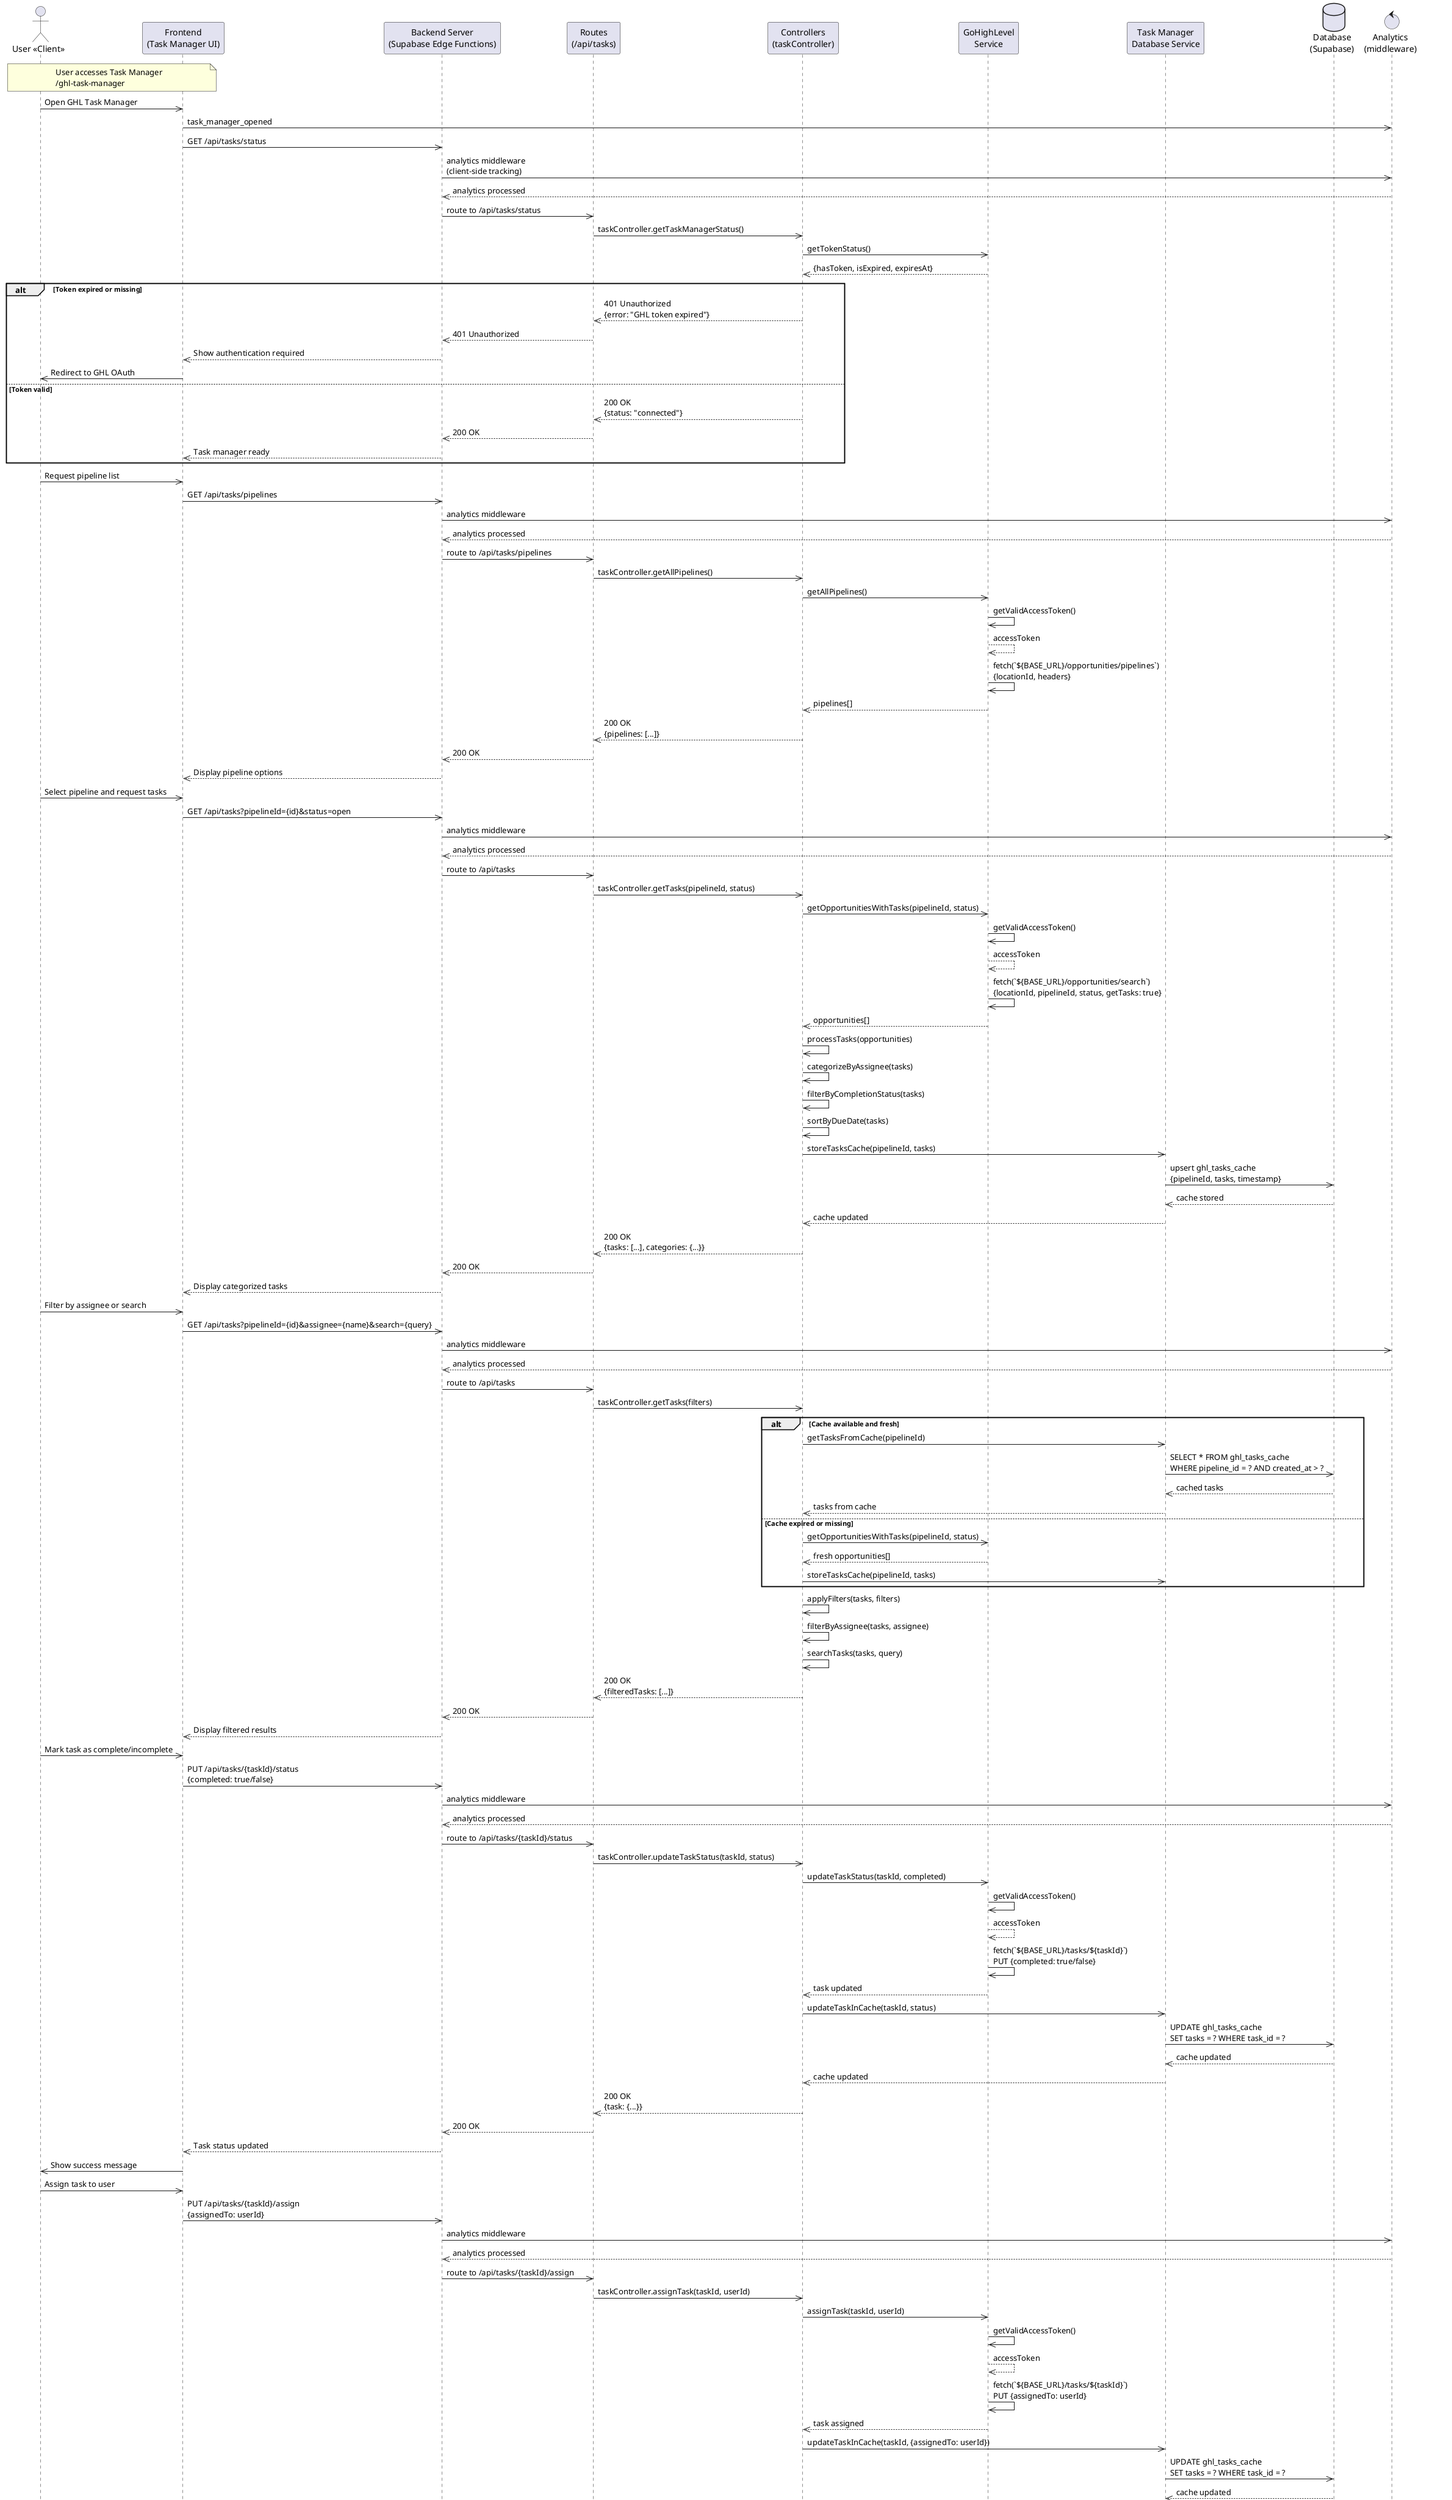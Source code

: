 @startuml
actor U as "User <<Client>>"
participant FE as "Frontend\n(Task Manager UI)"
participant API as "Backend Server\n(Supabase Edge Functions)"
participant ROUTES as "Routes\n(/api/tasks)"
participant CONTROLLER as "Controllers\n(taskController)"
participant GHL_SERVICE as "GoHighLevel\nService"
participant TASK_DB as "Task Manager\nDatabase Service"
database DB as "Database\n(Supabase)"
control ANA as "Analytics\n(middleware)"

' Task Manager Initialization
note over U, FE : User accesses Task Manager\n/ghl-task-manager

' Session start
U ->> FE : Open GHL Task Manager
FE ->> ANA : task_manager_opened
FE ->> API : GET /api/tasks/status

' Backend Server Flow
API ->> ANA : analytics middleware\n(client-side tracking)
ANA -->> API : analytics processed

API ->> ROUTES : route to /api/tasks/status
ROUTES ->> CONTROLLER : taskController.getTaskManagerStatus()

' Check GHL connection status
CONTROLLER ->> GHL_SERVICE : getTokenStatus()
GHL_SERVICE -->> CONTROLLER : {hasToken, isExpired, expiresAt}

alt Token expired or missing
    CONTROLLER -->> ROUTES : 401 Unauthorized\n{error: "GHL token expired"}
    ROUTES -->> API : 401 Unauthorized
    API -->> FE : Show authentication required
    FE ->> U : Redirect to GHL OAuth
else Token valid
    CONTROLLER -->> ROUTES : 200 OK\n{status: "connected"}
    ROUTES -->> API : 200 OK
    API -->> FE : Task manager ready
end

' Fetch all pipelines
U ->> FE : Request pipeline list
FE ->> API : GET /api/tasks/pipelines

API ->> ANA : analytics middleware
ANA -->> API : analytics processed

API ->> ROUTES : route to /api/tasks/pipelines
ROUTES ->> CONTROLLER : taskController.getAllPipelines()

CONTROLLER ->> GHL_SERVICE : getAllPipelines()
GHL_SERVICE ->> GHL_SERVICE : getValidAccessToken()
GHL_SERVICE -->> GHL_SERVICE : accessToken

GHL_SERVICE ->> GHL_SERVICE : fetch(`${BASE_URL}/opportunities/pipelines`)\n{locationId, headers}
GHL_SERVICE -->> CONTROLLER : pipelines[]

CONTROLLER -->> ROUTES : 200 OK\n{pipelines: [...]}
ROUTES -->> API : 200 OK
API -->> FE : Display pipeline options

' Fetch tasks for specific pipeline
U ->> FE : Select pipeline and request tasks
FE ->> API : GET /api/tasks?pipelineId={id}&status=open

API ->> ANA : analytics middleware
ANA -->> API : analytics processed

API ->> ROUTES : route to /api/tasks
ROUTES ->> CONTROLLER : taskController.getTasks(pipelineId, status)

CONTROLLER ->> GHL_SERVICE : getOpportunitiesWithTasks(pipelineId, status)
GHL_SERVICE ->> GHL_SERVICE : getValidAccessToken()
GHL_SERVICE -->> GHL_SERVICE : accessToken

GHL_SERVICE ->> GHL_SERVICE : fetch(`${BASE_URL}/opportunities/search`)\n{locationId, pipelineId, status, getTasks: true}
GHL_SERVICE -->> CONTROLLER : opportunities[]

' Process and categorize tasks
CONTROLLER ->> CONTROLLER : processTasks(opportunities)
CONTROLLER ->> CONTROLLER : categorizeByAssignee(tasks)
CONTROLLER ->> CONTROLLER : filterByCompletionStatus(tasks)
CONTROLLER ->> CONTROLLER : sortByDueDate(tasks)

' Store tasks in database for caching
CONTROLLER ->> TASK_DB : storeTasksCache(pipelineId, tasks)
TASK_DB ->> DB : upsert ghl_tasks_cache\n{pipelineId, tasks, timestamp}
DB -->> TASK_DB : cache stored
TASK_DB -->> CONTROLLER : cache updated

CONTROLLER -->> ROUTES : 200 OK\n{tasks: [...], categories: {...}}
ROUTES -->> API : 200 OK
API -->> FE : Display categorized tasks

' Task filtering and search
U ->> FE : Filter by assignee or search
FE ->> API : GET /api/tasks?pipelineId={id}&assignee={name}&search={query}

API ->> ANA : analytics middleware
ANA -->> API : analytics processed

API ->> ROUTES : route to /api/tasks
ROUTES ->> CONTROLLER : taskController.getTasks(filters)

alt Cache available and fresh
    CONTROLLER ->> TASK_DB : getTasksFromCache(pipelineId)
    TASK_DB ->> DB : SELECT * FROM ghl_tasks_cache\nWHERE pipeline_id = ? AND created_at > ?
    DB -->> TASK_DB : cached tasks
    TASK_DB -->> CONTROLLER : tasks from cache
else Cache expired or missing
    CONTROLLER ->> GHL_SERVICE : getOpportunitiesWithTasks(pipelineId, status)
    GHL_SERVICE -->> CONTROLLER : fresh opportunities[]
    CONTROLLER ->> TASK_DB : storeTasksCache(pipelineId, tasks)
end

CONTROLLER ->> CONTROLLER : applyFilters(tasks, filters)
CONTROLLER ->> CONTROLLER : filterByAssignee(tasks, assignee)
CONTROLLER ->> CONTROLLER : searchTasks(tasks, query)

CONTROLLER -->> ROUTES : 200 OK\n{filteredTasks: [...]}
ROUTES -->> API : 200 OK
API -->> FE : Display filtered results

' Task completion status update
U ->> FE : Mark task as complete/incomplete
FE ->> API : PUT /api/tasks/{taskId}/status\n{completed: true/false}

API ->> ANA : analytics middleware
ANA -->> API : analytics processed

API ->> ROUTES : route to /api/tasks/{taskId}/status
ROUTES ->> CONTROLLER : taskController.updateTaskStatus(taskId, status)

CONTROLLER ->> GHL_SERVICE : updateTaskStatus(taskId, completed)
GHL_SERVICE ->> GHL_SERVICE : getValidAccessToken()
GHL_SERVICE -->> GHL_SERVICE : accessToken

GHL_SERVICE ->> GHL_SERVICE : fetch(`${BASE_URL}/tasks/${taskId}`)\nPUT {completed: true/false}
GHL_SERVICE -->> CONTROLLER : task updated

' Update local cache
CONTROLLER ->> TASK_DB : updateTaskInCache(taskId, status)
TASK_DB ->> DB : UPDATE ghl_tasks_cache\nSET tasks = ? WHERE task_id = ?
DB -->> TASK_DB : cache updated
TASK_DB -->> CONTROLLER : cache updated

CONTROLLER -->> ROUTES : 200 OK\n{task: {...}}
ROUTES -->> API : 200 OK
API -->> FE : Task status updated
FE ->> U : Show success message

' Task assignment update
U ->> FE : Assign task to user
FE ->> API : PUT /api/tasks/{taskId}/assign\n{assignedTo: userId}

API ->> ANA : analytics middleware
ANA -->> API : analytics processed

API ->> ROUTES : route to /api/tasks/{taskId}/assign
ROUTES ->> CONTROLLER : taskController.assignTask(taskId, userId)

CONTROLLER ->> GHL_SERVICE : assignTask(taskId, userId)
GHL_SERVICE ->> GHL_SERVICE : getValidAccessToken()
GHL_SERVICE -->> GHL_SERVICE : accessToken

GHL_SERVICE ->> GHL_SERVICE : fetch(`${BASE_URL}/tasks/${taskId}`)\nPUT {assignedTo: userId}
GHL_SERVICE -->> CONTROLLER : task assigned

' Update local cache
CONTROLLER ->> TASK_DB : updateTaskInCache(taskId, {assignedTo: userId})
TASK_DB ->> DB : UPDATE ghl_tasks_cache\nSET tasks = ? WHERE task_id = ?
DB -->> TASK_DB : cache updated
TASK_DB -->> CONTROLLER : cache updated

CONTROLLER -->> ROUTES : 200 OK\n{task: {...}}
ROUTES -->> API : 200 OK
API -->> FE : Task assigned
FE ->> U : Show assignment confirmation

' Due date update
U ->> FE : Update task due date
FE ->> API : PUT /api/tasks/{taskId}/due-date\n{dueDate: "2024-01-15"}

API ->> ANA : analytics middleware
ANA -->> API : analytics processed

API ->> ROUTES : route to /api/tasks/{taskId}/due-date
ROUTES ->> CONTROLLER : taskController.updateTaskDueDate(taskId, dueDate)

CONTROLLER ->> GHL_SERVICE : updateTaskDueDate(taskId, dueDate)
GHL_SERVICE ->> GHL_SERVICE : getValidAccessToken()
GHL_SERVICE -->> GHL_SERVICE : accessToken

GHL_SERVICE ->> GHL_SERVICE : fetch(`${BASE_URL}/tasks/${taskId}`)\nPUT {dueDate: "2024-01-15"}
GHL_SERVICE -->> CONTROLLER : due date updated

' Update local cache
CONTROLLER ->> TASK_DB : updateTaskInCache(taskId, {dueDate})
TASK_DB ->> DB : UPDATE ghl_tasks_cache\nSET tasks = ? WHERE task_id = ?
DB -->> TASK_DB : cache updated
TASK_DB -->> CONTROLLER : cache updated

CONTROLLER -->> ROUTES : 200 OK\n{task: {...}}
ROUTES -->> API : 200 OK
API -->> FE : Due date updated
FE ->> U : Show due date confirmation

' Task analytics and reporting
U ->> FE : Request task analytics
FE ->> API : GET /api/tasks/analytics?pipelineId={id}

API ->> ANA : analytics middleware
ANA -->> API : analytics processed

API ->> ROUTES : route to /api/tasks/analytics
ROUTES ->> CONTROLLER : taskController.getTaskAnalytics(pipelineId)

CONTROLLER ->> TASK_DB : getTaskAnalytics(pipelineId)
TASK_DB ->> DB : SELECT * FROM ghl_tasks_cache\nWHERE pipeline_id = ?
DB -->> TASK_DB : cached tasks
TASK_DB -->> CONTROLLER : tasks data

CONTROLLER ->> CONTROLLER : calculateAnalytics(tasks)
CONTROLLER ->> CONTROLLER : groupByAssignee(tasks)
CONTROLLER ->> CONTROLLER : groupByCompletionStatus(tasks)
CONTROLLER ->> CONTROLLER : groupByDueDate(tasks)

CONTROLLER -->> ROUTES : 200 OK\n{analytics: {...}}
ROUTES -->> API : 200 OK
API -->> FE : Display analytics dashboard

' Error handling
alt GHL API error
    GHL_SERVICE -->> CONTROLLER : API error\n{status: 401, message: "Unauthorized"}
    CONTROLLER ->> GHL_SERVICE : refreshAccessToken()
    GHL_SERVICE -->> CONTROLLER : new token
    CONTROLLER ->> GHL_SERVICE : retry original request
    GHL_SERVICE -->> CONTROLLER : success response
else Database error
    TASK_DB -->> CONTROLLER : Database error
    CONTROLLER -->> ROUTES : 500 Internal Server Error
    ROUTES -->> API : 500 Error
    API -->> FE : Show error message
end

' Cache management
note over TASK_DB, DB : Cache expires after 5 minutes\nAutomatic cleanup of old cache entries\nCache key: pipelineId + timestamp

' Analytics tracking
note over ANA : All task operations tracked:\n- task_viewed\n- task_filtered\n- task_completed\n- task_assigned\n- task_due_date_updated\n- analytics_viewed
@enduml

